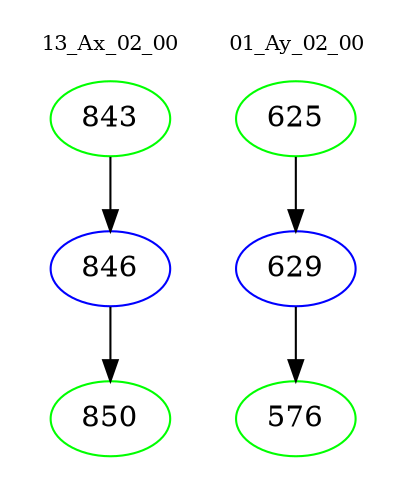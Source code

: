 digraph{
subgraph cluster_0 {
color = white
label = "13_Ax_02_00";
fontsize=10;
T0_843 [label="843", color="green"]
T0_843 -> T0_846 [color="black"]
T0_846 [label="846", color="blue"]
T0_846 -> T0_850 [color="black"]
T0_850 [label="850", color="green"]
}
subgraph cluster_1 {
color = white
label = "01_Ay_02_00";
fontsize=10;
T1_625 [label="625", color="green"]
T1_625 -> T1_629 [color="black"]
T1_629 [label="629", color="blue"]
T1_629 -> T1_576 [color="black"]
T1_576 [label="576", color="green"]
}
}
